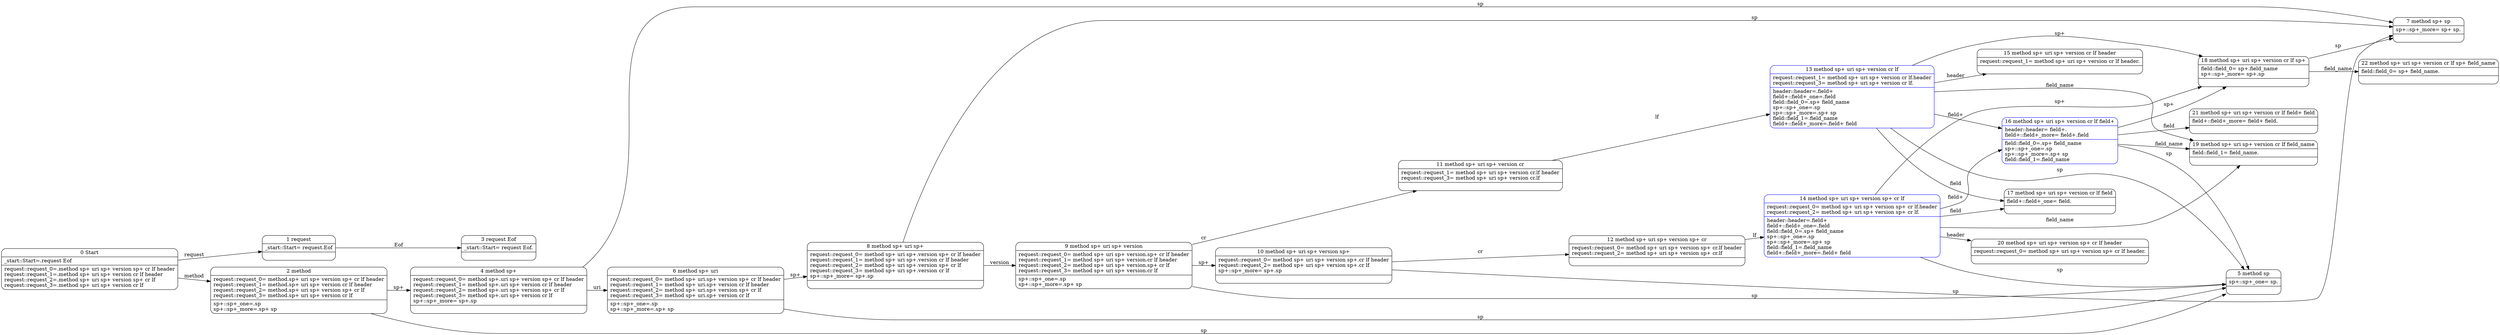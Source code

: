 digraph g {
rankdir=LR;
node[shape=Mrecord,height=0];
s0 [label="0 Start|_start::Start=.request Eof\l|request::request_0=.method sp+ uri sp+ version sp+ cr lf header\lrequest::request_1=.method sp+ uri sp+ version cr lf header\lrequest::request_2=.method sp+ uri sp+ version sp+ cr lf\lrequest::request_3=.method sp+ uri sp+ version cr lf\l"];
s0 -> s1 [label="request"];
s0 -> s2 [label="method"];
s1 [label="1 request|_start::Start= request.Eof\l|"];
s1 -> s3 [label="Eof"];
s2 [label="2 method|request::request_0= method.sp+ uri sp+ version sp+ cr lf header\lrequest::request_1= method.sp+ uri sp+ version cr lf header\lrequest::request_2= method.sp+ uri sp+ version sp+ cr lf\lrequest::request_3= method.sp+ uri sp+ version cr lf\l|sp+::sp+_one=.sp\lsp+::sp+_more=.sp+ sp\l"];
s2 -> s4 [label="sp+"];
s2 -> s5 [label="sp"];
s3 [label="3 request Eof|_start::Start= request Eof.\l|"];
s4 [label="4 method sp+|request::request_0= method sp+.uri sp+ version sp+ cr lf header\lrequest::request_1= method sp+.uri sp+ version cr lf header\lrequest::request_2= method sp+.uri sp+ version sp+ cr lf\lrequest::request_3= method sp+.uri sp+ version cr lf\lsp+::sp+_more= sp+.sp\l|"];
s4 -> s6 [label="uri"];
s4 -> s7 [label="sp"];
s5 [label="5 method sp|sp+::sp+_one= sp.\l|"];
s6 [label="6 method sp+ uri|request::request_0= method sp+ uri.sp+ version sp+ cr lf header\lrequest::request_1= method sp+ uri.sp+ version cr lf header\lrequest::request_2= method sp+ uri.sp+ version sp+ cr lf\lrequest::request_3= method sp+ uri.sp+ version cr lf\l|sp+::sp+_one=.sp\lsp+::sp+_more=.sp+ sp\l"];
s6 -> s8 [label="sp+"];
s6 -> s5 [label="sp"];
s7 [label="7 method sp+ sp|sp+::sp+_more= sp+ sp.\l|"];
s8 [label="8 method sp+ uri sp+|request::request_0= method sp+ uri sp+.version sp+ cr lf header\lrequest::request_1= method sp+ uri sp+.version cr lf header\lrequest::request_2= method sp+ uri sp+.version sp+ cr lf\lrequest::request_3= method sp+ uri sp+.version cr lf\lsp+::sp+_more= sp+.sp\l|"];
s8 -> s9 [label="version"];
s8 -> s7 [label="sp"];
s9 [label="9 method sp+ uri sp+ version|request::request_0= method sp+ uri sp+ version.sp+ cr lf header\lrequest::request_1= method sp+ uri sp+ version.cr lf header\lrequest::request_2= method sp+ uri sp+ version.sp+ cr lf\lrequest::request_3= method sp+ uri sp+ version.cr lf\l|sp+::sp+_one=.sp\lsp+::sp+_more=.sp+ sp\l"];
s9 -> s10 [label="sp+"];
s9 -> s11 [label="cr"];
s9 -> s5 [label="sp"];
s10 [label="10 method sp+ uri sp+ version sp+|request::request_0= method sp+ uri sp+ version sp+.cr lf header\lrequest::request_2= method sp+ uri sp+ version sp+.cr lf\lsp+::sp+_more= sp+.sp\l|"];
s10 -> s12 [label="cr"];
s10 -> s7 [label="sp"];
s11 [label="11 method sp+ uri sp+ version cr|request::request_1= method sp+ uri sp+ version cr.lf header\lrequest::request_3= method sp+ uri sp+ version cr.lf\l|"];
s11 -> s13 [label="lf"];
s12 [label="12 method sp+ uri sp+ version sp+ cr|request::request_0= method sp+ uri sp+ version sp+ cr.lf header\lrequest::request_2= method sp+ uri sp+ version sp+ cr.lf\l|"];
s12 -> s14 [label="lf"];
s13 [label="13 method sp+ uri sp+ version cr lf|request::request_1= method sp+ uri sp+ version cr lf.header\lrequest::request_3= method sp+ uri sp+ version cr lf.\l|header::header=.field+\lfield+::field+_one=.field\lfield::field_0=.sp+ field_name\lsp+::sp+_one=.sp\lsp+::sp+_more=.sp+ sp\lfield::field_1=.field_name\lfield+::field+_more=.field+ field\l",color=blue];
s13 -> s15 [label="header"];
s13 -> s16 [label="field+"];
s13 -> s17 [label="field"];
s13 -> s18 [label="sp+"];
s13 -> s5 [label="sp"];
s13 -> s19 [label="field_name"];
s14 [label="14 method sp+ uri sp+ version sp+ cr lf|request::request_0= method sp+ uri sp+ version sp+ cr lf.header\lrequest::request_2= method sp+ uri sp+ version sp+ cr lf.\l|header::header=.field+\lfield+::field+_one=.field\lfield::field_0=.sp+ field_name\lsp+::sp+_one=.sp\lsp+::sp+_more=.sp+ sp\lfield::field_1=.field_name\lfield+::field+_more=.field+ field\l",color=blue];
s14 -> s20 [label="header"];
s14 -> s16 [label="field+"];
s14 -> s17 [label="field"];
s14 -> s18 [label="sp+"];
s14 -> s5 [label="sp"];
s14 -> s19 [label="field_name"];
s15 [label="15 method sp+ uri sp+ version cr lf header|request::request_1= method sp+ uri sp+ version cr lf header.\l|"];
s16 [label="16 method sp+ uri sp+ version cr lf field+|header::header= field+.\lfield+::field+_more= field+.field\l|field::field_0=.sp+ field_name\lsp+::sp+_one=.sp\lsp+::sp+_more=.sp+ sp\lfield::field_1=.field_name\l",color=blue];
s16 -> s21 [label="field"];
s16 -> s18 [label="sp+"];
s16 -> s5 [label="sp"];
s16 -> s19 [label="field_name"];
s17 [label="17 method sp+ uri sp+ version cr lf field|field+::field+_one= field.\l|"];
s18 [label="18 method sp+ uri sp+ version cr lf sp+|field::field_0= sp+.field_name\lsp+::sp+_more= sp+.sp\l|"];
s18 -> s22 [label="field_name"];
s18 -> s7 [label="sp"];
s19 [label="19 method sp+ uri sp+ version cr lf field_name|field::field_1= field_name.\l|"];
s20 [label="20 method sp+ uri sp+ version sp+ cr lf header|request::request_0= method sp+ uri sp+ version sp+ cr lf header.\l|"];
s21 [label="21 method sp+ uri sp+ version cr lf field+ field|field+::field+_more= field+ field.\l|"];
s22 [label="22 method sp+ uri sp+ version cr lf sp+ field_name|field::field_0= sp+ field_name.\l|"];
}
